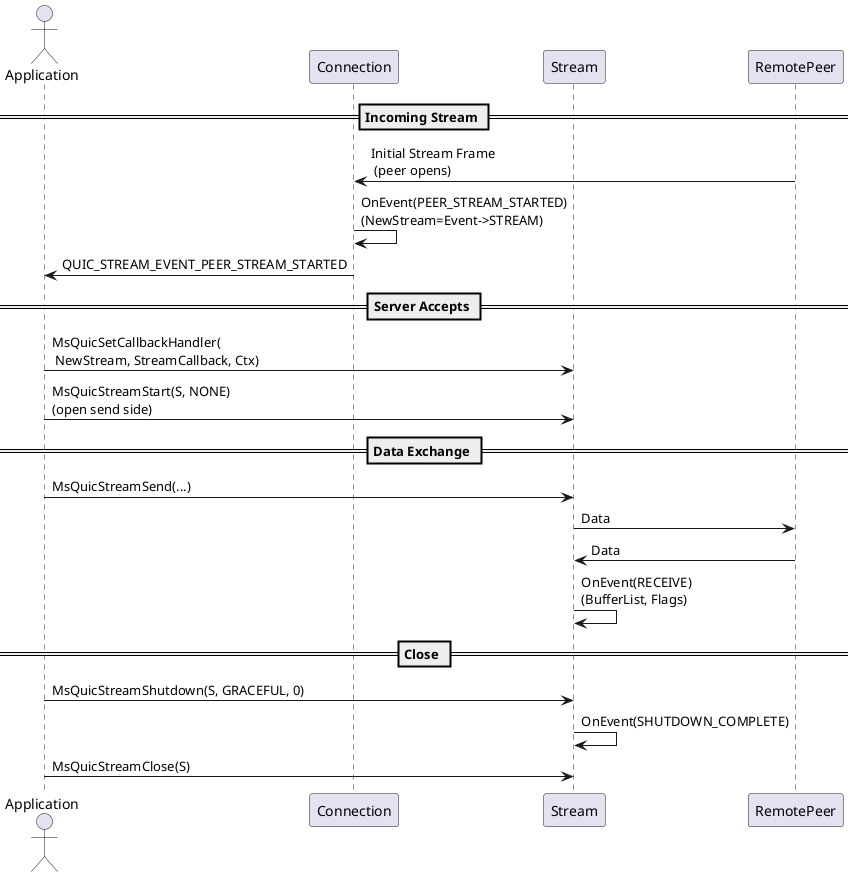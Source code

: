 @startuml
actor Application
participant Connection as C
participant Stream as S
participant RemotePeer as R

== Incoming Stream ==
R -> C : Initial Stream Frame\n (peer opens)
C -> C : OnEvent(PEER_STREAM_STARTED)\n(NewStream=Event->STREAM)
C -> Application : QUIC_STREAM_EVENT_PEER_STREAM_STARTED

== Server Accepts ==
Application -> S : MsQuicSetCallbackHandler(\n NewStream, StreamCallback, Ctx)
Application -> S : MsQuicStreamStart(S, NONE)\n(open send side)

== Data Exchange ==
Application -> S : MsQuicStreamSend(...)
S -> R : Data
R -> S : Data
S -> S : OnEvent(RECEIVE)\n(BufferList, Flags)

== Close ==
Application -> S : MsQuicStreamShutdown(S, GRACEFUL, 0)
S -> S : OnEvent(SHUTDOWN_COMPLETE)
Application -> S : MsQuicStreamClose(S)
@enduml
